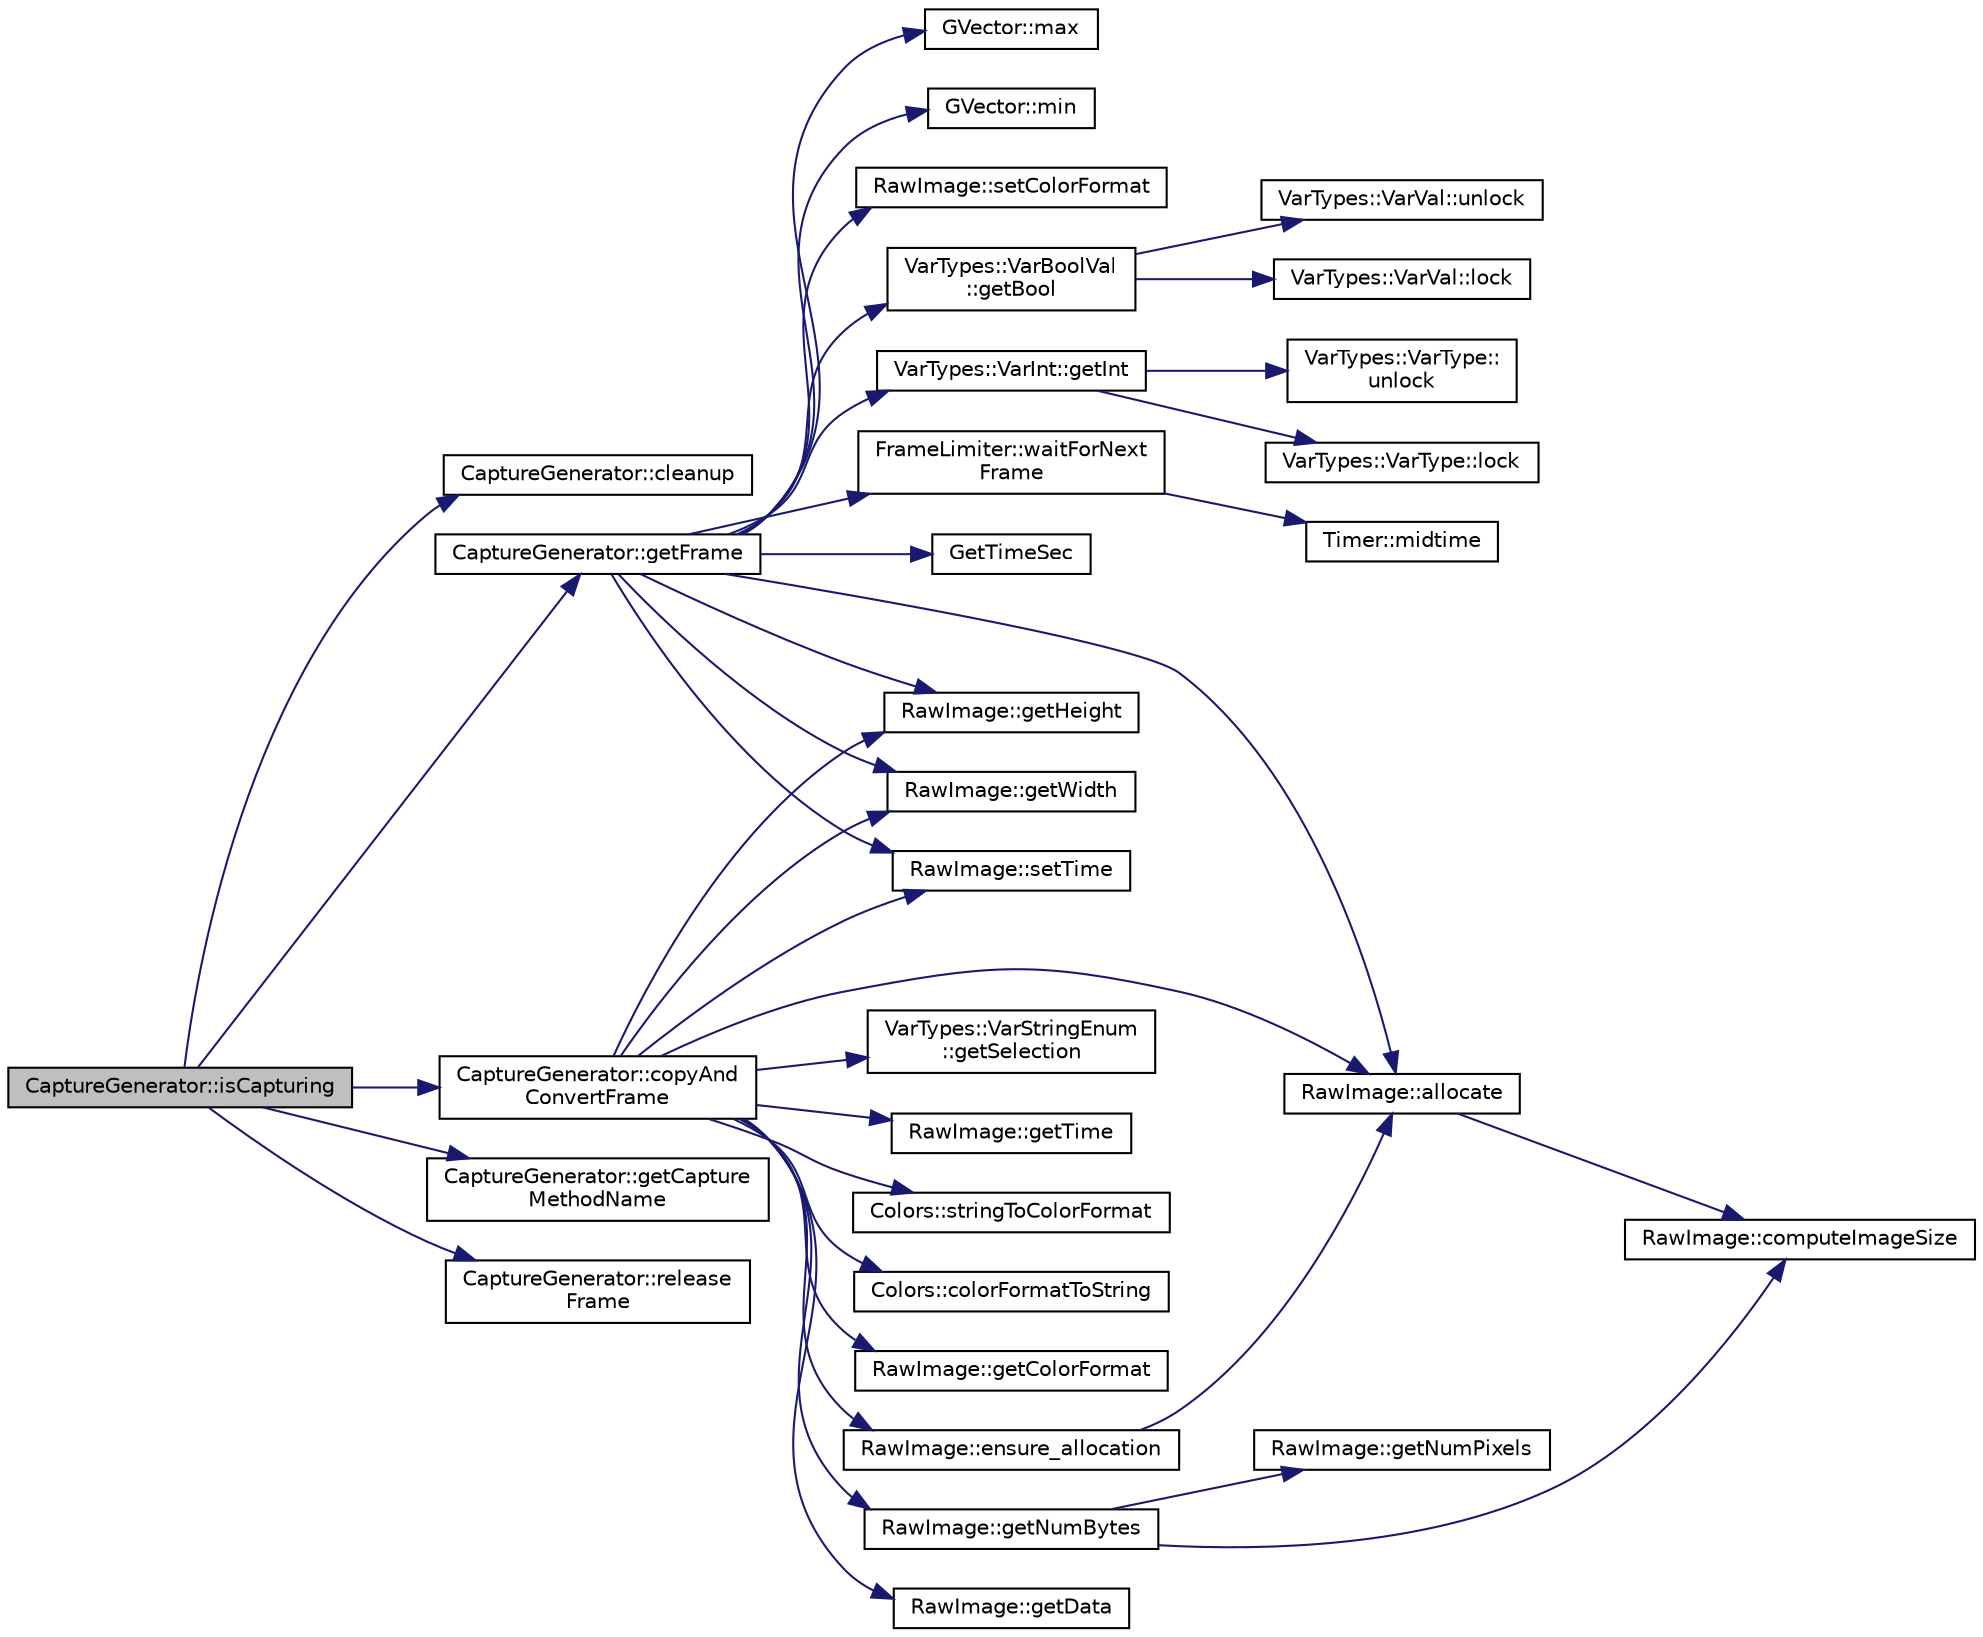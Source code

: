 digraph "CaptureGenerator::isCapturing"
{
 // INTERACTIVE_SVG=YES
  edge [fontname="Helvetica",fontsize="10",labelfontname="Helvetica",labelfontsize="10"];
  node [fontname="Helvetica",fontsize="10",shape=record];
  rankdir="LR";
  Node1 [label="CaptureGenerator::isCapturing",height=0.2,width=0.4,color="black", fillcolor="grey75", style="filled", fontcolor="black"];
  Node1 -> Node2 [color="midnightblue",fontsize="10",style="solid",fontname="Helvetica"];
  Node2 [label="CaptureGenerator::cleanup",height=0.2,width=0.4,color="black", fillcolor="white", style="filled",URL="$d8/d4a/class_capture_generator.html#a88e08054e3830ea1d454db56a8beee3c"];
  Node1 -> Node3 [color="midnightblue",fontsize="10",style="solid",fontname="Helvetica"];
  Node3 [label="CaptureGenerator::copyAnd\lConvertFrame",height=0.2,width=0.4,color="black", fillcolor="white", style="filled",URL="$d8/d4a/class_capture_generator.html#a3d21588be0f7c41def195ee54e2eabac"];
  Node3 -> Node4 [color="midnightblue",fontsize="10",style="solid",fontname="Helvetica"];
  Node4 [label="RawImage::allocate",height=0.2,width=0.4,color="black", fillcolor="white", style="filled",URL="$d0/d14/class_raw_image.html#aafbe8d95c98dc5cdb300822447b882a0"];
  Node4 -> Node5 [color="midnightblue",fontsize="10",style="solid",fontname="Helvetica"];
  Node5 [label="RawImage::computeImageSize",height=0.2,width=0.4,color="black", fillcolor="white", style="filled",URL="$d0/d14/class_raw_image.html#a8b54701df9dc9d0d024b959966ec3714"];
  Node3 -> Node6 [color="midnightblue",fontsize="10",style="solid",fontname="Helvetica"];
  Node6 [label="Colors::colorFormatToString",height=0.2,width=0.4,color="black", fillcolor="white", style="filled",URL="$d9/d36/class_colors.html#a085839c597a6262301162471cef99367"];
  Node3 -> Node7 [color="midnightblue",fontsize="10",style="solid",fontname="Helvetica"];
  Node7 [label="RawImage::ensure_allocation",height=0.2,width=0.4,color="black", fillcolor="white", style="filled",URL="$d0/d14/class_raw_image.html#a54936083b4dbedc6fb1d20bc1bab901a"];
  Node7 -> Node4 [color="midnightblue",fontsize="10",style="solid",fontname="Helvetica"];
  Node3 -> Node8 [color="midnightblue",fontsize="10",style="solid",fontname="Helvetica"];
  Node8 [label="RawImage::getColorFormat",height=0.2,width=0.4,color="black", fillcolor="white", style="filled",URL="$d0/d14/class_raw_image.html#af6021575525cf3488c1f32599e579205"];
  Node3 -> Node9 [color="midnightblue",fontsize="10",style="solid",fontname="Helvetica"];
  Node9 [label="RawImage::getData",height=0.2,width=0.4,color="black", fillcolor="white", style="filled",URL="$d0/d14/class_raw_image.html#a3c1af19eaf1cb9fb9a5e758209d24767"];
  Node3 -> Node10 [color="midnightblue",fontsize="10",style="solid",fontname="Helvetica"];
  Node10 [label="RawImage::getHeight",height=0.2,width=0.4,color="black", fillcolor="white", style="filled",URL="$d0/d14/class_raw_image.html#a1ea4625ff40ee5bc6efbfecf474b17ea"];
  Node3 -> Node11 [color="midnightblue",fontsize="10",style="solid",fontname="Helvetica"];
  Node11 [label="RawImage::getNumBytes",height=0.2,width=0.4,color="black", fillcolor="white", style="filled",URL="$d0/d14/class_raw_image.html#ab83831420f444a22e6d9dc07f9ccc722"];
  Node11 -> Node5 [color="midnightblue",fontsize="10",style="solid",fontname="Helvetica"];
  Node11 -> Node12 [color="midnightblue",fontsize="10",style="solid",fontname="Helvetica"];
  Node12 [label="RawImage::getNumPixels",height=0.2,width=0.4,color="black", fillcolor="white", style="filled",URL="$d0/d14/class_raw_image.html#a2033593c1e2cdaecf0be4c6b7dad3d92"];
  Node3 -> Node13 [color="midnightblue",fontsize="10",style="solid",fontname="Helvetica"];
  Node13 [label="VarTypes::VarStringEnum\l::getSelection",height=0.2,width=0.4,color="black", fillcolor="white", style="filled",URL="$dc/d6f/class_var_types_1_1_var_string_enum.html#adc723e3f348fa63a54d501a549e5762c",tooltip="return the currently selected string "];
  Node3 -> Node14 [color="midnightblue",fontsize="10",style="solid",fontname="Helvetica"];
  Node14 [label="RawImage::getTime",height=0.2,width=0.4,color="black", fillcolor="white", style="filled",URL="$d0/d14/class_raw_image.html#ac69bbe6c6b2567fe123fd33fa2193afc"];
  Node3 -> Node15 [color="midnightblue",fontsize="10",style="solid",fontname="Helvetica"];
  Node15 [label="RawImage::getWidth",height=0.2,width=0.4,color="black", fillcolor="white", style="filled",URL="$d0/d14/class_raw_image.html#a11b26ab9a3b7a7bee8f0eeb3c567b852"];
  Node3 -> Node16 [color="midnightblue",fontsize="10",style="solid",fontname="Helvetica"];
  Node16 [label="RawImage::setTime",height=0.2,width=0.4,color="black", fillcolor="white", style="filled",URL="$d0/d14/class_raw_image.html#ac774b70a0753a6ad4a9e39353e4954da"];
  Node3 -> Node17 [color="midnightblue",fontsize="10",style="solid",fontname="Helvetica"];
  Node17 [label="Colors::stringToColorFormat",height=0.2,width=0.4,color="black", fillcolor="white", style="filled",URL="$d9/d36/class_colors.html#a09065d5dd12d9738bc35aadfd288d022"];
  Node1 -> Node18 [color="midnightblue",fontsize="10",style="solid",fontname="Helvetica"];
  Node18 [label="CaptureGenerator::getCapture\lMethodName",height=0.2,width=0.4,color="black", fillcolor="white", style="filled",URL="$d8/d4a/class_capture_generator.html#abadacee4047a0abbace6aa37803ca597"];
  Node1 -> Node19 [color="midnightblue",fontsize="10",style="solid",fontname="Helvetica"];
  Node19 [label="CaptureGenerator::getFrame",height=0.2,width=0.4,color="black", fillcolor="white", style="filled",URL="$d8/d4a/class_capture_generator.html#a8246eacb575108d3049d53f6b5b89582"];
  Node19 -> Node4 [color="midnightblue",fontsize="10",style="solid",fontname="Helvetica"];
  Node19 -> Node20 [color="midnightblue",fontsize="10",style="solid",fontname="Helvetica"];
  Node20 [label="VarTypes::VarBoolVal\l::getBool",height=0.2,width=0.4,color="black", fillcolor="white", style="filled",URL="$d8/d0a/class_var_types_1_1_var_bool_val.html#aa06eade87e8f3799adddde73001ba94b",tooltip="return the boolean value "];
  Node20 -> Node21 [color="midnightblue",fontsize="10",style="solid",fontname="Helvetica"];
  Node21 [label="VarTypes::VarVal::lock",height=0.2,width=0.4,color="black", fillcolor="white", style="filled",URL="$d6/de8/class_var_types_1_1_var_val.html#a687df377b593f5ab5ac0b26d22728d4a"];
  Node20 -> Node22 [color="midnightblue",fontsize="10",style="solid",fontname="Helvetica"];
  Node22 [label="VarTypes::VarVal::unlock",height=0.2,width=0.4,color="black", fillcolor="white", style="filled",URL="$d6/de8/class_var_types_1_1_var_val.html#a6f1d886beb58366ce6c157b224ff26f8"];
  Node19 -> Node10 [color="midnightblue",fontsize="10",style="solid",fontname="Helvetica"];
  Node19 -> Node23 [color="midnightblue",fontsize="10",style="solid",fontname="Helvetica"];
  Node23 [label="VarTypes::VarInt::getInt",height=0.2,width=0.4,color="black", fillcolor="white", style="filled",URL="$d0/d6c/class_var_types_1_1_var_int.html#a28e54804076ef060827761e22e15ab1f"];
  Node23 -> Node24 [color="midnightblue",fontsize="10",style="solid",fontname="Helvetica"];
  Node24 [label="VarTypes::VarType::lock",height=0.2,width=0.4,color="black", fillcolor="white", style="filled",URL="$d4/d59/class_var_types_1_1_var_type.html#ae3cc30264a849e50988b92ed305d80d2"];
  Node23 -> Node25 [color="midnightblue",fontsize="10",style="solid",fontname="Helvetica"];
  Node25 [label="VarTypes::VarType::\lunlock",height=0.2,width=0.4,color="black", fillcolor="white", style="filled",URL="$d4/d59/class_var_types_1_1_var_type.html#aa879148410da333f6b9bf5c5e58fbad8"];
  Node19 -> Node26 [color="midnightblue",fontsize="10",style="solid",fontname="Helvetica"];
  Node26 [label="GetTimeSec",height=0.2,width=0.4,color="black", fillcolor="white", style="filled",URL="$dd/d45/ssl-vision_2src_2shared_2util_2timer_8h.html#aed5e107931778acf0dec4d53809130b4"];
  Node19 -> Node15 [color="midnightblue",fontsize="10",style="solid",fontname="Helvetica"];
  Node19 -> Node27 [color="midnightblue",fontsize="10",style="solid",fontname="Helvetica"];
  Node27 [label="GVector::max",height=0.2,width=0.4,color="black", fillcolor="white", style="filled",URL="$d5/da9/namespace_g_vector.html#a1223529a5f19606fa1f0bb39404a9ec3"];
  Node19 -> Node28 [color="midnightblue",fontsize="10",style="solid",fontname="Helvetica"];
  Node28 [label="GVector::min",height=0.2,width=0.4,color="black", fillcolor="white", style="filled",URL="$d5/da9/namespace_g_vector.html#a79b77964e0a1ea74cc1ca2048991fb73"];
  Node19 -> Node29 [color="midnightblue",fontsize="10",style="solid",fontname="Helvetica"];
  Node29 [label="RawImage::setColorFormat",height=0.2,width=0.4,color="black", fillcolor="white", style="filled",URL="$d0/d14/class_raw_image.html#ae31fbd81eb34ec7b6368965b3e570cb8"];
  Node19 -> Node16 [color="midnightblue",fontsize="10",style="solid",fontname="Helvetica"];
  Node19 -> Node30 [color="midnightblue",fontsize="10",style="solid",fontname="Helvetica"];
  Node30 [label="FrameLimiter::waitForNext\lFrame",height=0.2,width=0.4,color="black", fillcolor="white", style="filled",URL="$df/d48/class_frame_limiter.html#aca97eac575c670550cfe55c52941cde7"];
  Node30 -> Node31 [color="midnightblue",fontsize="10",style="solid",fontname="Helvetica"];
  Node31 [label="Timer::midtime",height=0.2,width=0.4,color="black", fillcolor="white", style="filled",URL="$d8/d08/class_timer.html#a6035d8c8c5b06c39e299e4568b3136c8"];
  Node1 -> Node32 [color="midnightblue",fontsize="10",style="solid",fontname="Helvetica"];
  Node32 [label="CaptureGenerator::release\lFrame",height=0.2,width=0.4,color="black", fillcolor="white", style="filled",URL="$d8/d4a/class_capture_generator.html#a6a28fc9f86b8033becc3369c7337af82"];
}
